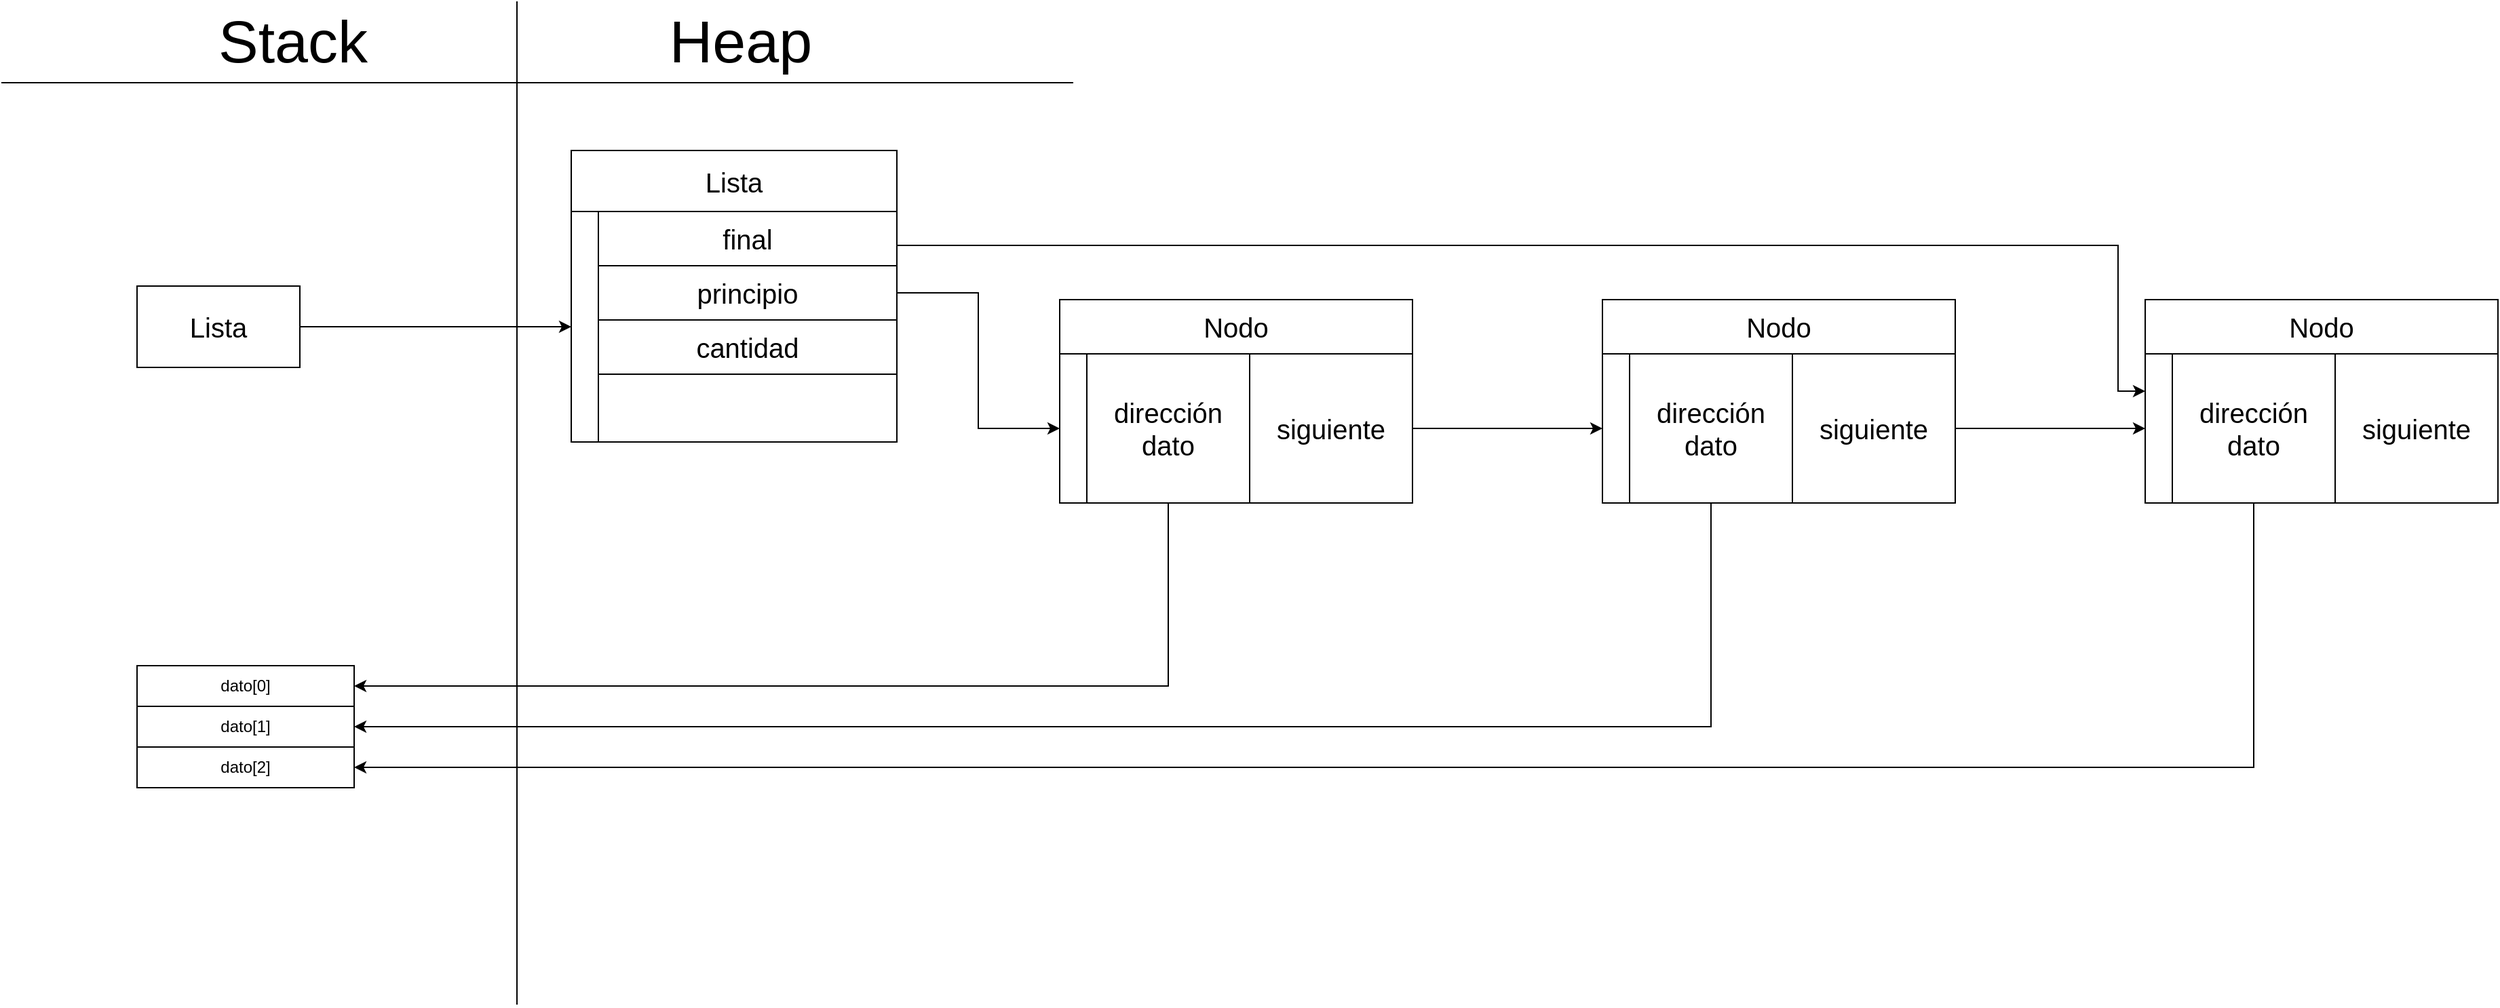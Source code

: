 <mxfile version="24.7.14">
  <diagram name="Page-1" id="jto-qtzXlHKbKDOFZij-">
    <mxGraphModel dx="1793" dy="985" grid="1" gridSize="10" guides="1" tooltips="1" connect="1" arrows="1" fold="1" page="1" pageScale="1" pageWidth="850" pageHeight="1100" math="0" shadow="0">
      <root>
        <mxCell id="0" />
        <mxCell id="1" parent="0" />
        <mxCell id="kgj0ZtWSBMvPHDnNzbXX-134" style="edgeStyle=orthogonalEdgeStyle;rounded=0;orthogonalLoop=1;jettySize=auto;html=1;entryX=0;entryY=0.5;entryDx=0;entryDy=0;" parent="1" source="kgj0ZtWSBMvPHDnNzbXX-1" edge="1">
          <mxGeometry relative="1" as="geometry">
            <mxPoint x="1200" y="335" as="targetPoint" />
          </mxGeometry>
        </mxCell>
        <mxCell id="kgj0ZtWSBMvPHDnNzbXX-1" value="" style="rounded=0;whiteSpace=wrap;html=1;" parent="1" vertex="1">
          <mxGeometry x="820" y="280" width="240" height="110" as="geometry" />
        </mxCell>
        <mxCell id="kgj0ZtWSBMvPHDnNzbXX-2" value="" style="endArrow=none;html=1;rounded=0;" parent="1" edge="1">
          <mxGeometry width="50" height="50" relative="1" as="geometry">
            <mxPoint x="400" y="760" as="sourcePoint" />
            <mxPoint x="400" y="20" as="targetPoint" />
          </mxGeometry>
        </mxCell>
        <mxCell id="kgj0ZtWSBMvPHDnNzbXX-3" value="" style="endArrow=none;html=1;rounded=0;" parent="1" edge="1">
          <mxGeometry width="50" height="50" relative="1" as="geometry">
            <mxPoint x="20" y="80" as="sourcePoint" />
            <mxPoint x="810" y="80" as="targetPoint" />
          </mxGeometry>
        </mxCell>
        <mxCell id="kgj0ZtWSBMvPHDnNzbXX-5" value="&lt;font style=&quot;font-size: 44px;&quot;&gt;Stack&lt;/font&gt;" style="text;html=1;align=center;verticalAlign=middle;whiteSpace=wrap;rounded=0;" parent="1" vertex="1">
          <mxGeometry x="70" y="20" width="330" height="60" as="geometry" />
        </mxCell>
        <mxCell id="kgj0ZtWSBMvPHDnNzbXX-6" value="&lt;span style=&quot;font-size: 44px;&quot;&gt;Heap&lt;/span&gt;" style="text;html=1;align=center;verticalAlign=middle;whiteSpace=wrap;rounded=0;" parent="1" vertex="1">
          <mxGeometry x="400" y="20" width="330" height="60" as="geometry" />
        </mxCell>
        <mxCell id="kgj0ZtWSBMvPHDnNzbXX-7" value="" style="endArrow=none;html=1;rounded=0;entryX=0.5;entryY=0;entryDx=0;entryDy=0;exitX=0.5;exitY=1;exitDx=0;exitDy=0;" parent="1" source="kgj0ZtWSBMvPHDnNzbXX-1" target="kgj0ZtWSBMvPHDnNzbXX-1" edge="1">
          <mxGeometry width="50" height="50" relative="1" as="geometry">
            <mxPoint x="920" y="360" as="sourcePoint" />
            <mxPoint x="970" y="310" as="targetPoint" />
          </mxGeometry>
        </mxCell>
        <mxCell id="kgj0ZtWSBMvPHDnNzbXX-9" value="&lt;font style=&quot;font-size: 20px;&quot;&gt;siguiente&lt;/font&gt;" style="text;html=1;align=center;verticalAlign=middle;whiteSpace=wrap;rounded=0;" parent="1" vertex="1">
          <mxGeometry x="960" y="320" width="80" height="30" as="geometry" />
        </mxCell>
        <mxCell id="kgj0ZtWSBMvPHDnNzbXX-32" value="" style="rounded=0;whiteSpace=wrap;html=1;" parent="1" vertex="1">
          <mxGeometry x="460" y="175" width="220" height="170" as="geometry" />
        </mxCell>
        <mxCell id="kgj0ZtWSBMvPHDnNzbXX-34" value="&lt;span style=&quot;font-size: 20px;&quot;&gt;cantidad&lt;/span&gt;" style="text;html=1;align=center;verticalAlign=middle;whiteSpace=wrap;rounded=0;strokeColor=default;" parent="1" vertex="1">
          <mxGeometry x="460" y="255" width="220" height="40" as="geometry" />
        </mxCell>
        <mxCell id="kgj0ZtWSBMvPHDnNzbXX-109" style="edgeStyle=orthogonalEdgeStyle;rounded=0;orthogonalLoop=1;jettySize=auto;html=1;entryX=0;entryY=0.5;entryDx=0;entryDy=0;" parent="1" source="kgj0ZtWSBMvPHDnNzbXX-36" target="kgj0ZtWSBMvPHDnNzbXX-84" edge="1">
          <mxGeometry relative="1" as="geometry" />
        </mxCell>
        <mxCell id="kgj0ZtWSBMvPHDnNzbXX-36" value="&lt;span style=&quot;font-size: 20px;&quot;&gt;principio&lt;/span&gt;" style="text;html=1;align=center;verticalAlign=middle;whiteSpace=wrap;rounded=0;strokeColor=default;" parent="1" vertex="1">
          <mxGeometry x="460" y="215" width="220" height="40" as="geometry" />
        </mxCell>
        <mxCell id="kgj0ZtWSBMvPHDnNzbXX-39" style="edgeStyle=orthogonalEdgeStyle;rounded=0;orthogonalLoop=1;jettySize=auto;html=1;" parent="1" source="kgj0ZtWSBMvPHDnNzbXX-38" target="kgj0ZtWSBMvPHDnNzbXX-40" edge="1">
          <mxGeometry relative="1" as="geometry">
            <mxPoint x="420" y="210" as="targetPoint" />
          </mxGeometry>
        </mxCell>
        <mxCell id="kgj0ZtWSBMvPHDnNzbXX-38" value="&lt;span style=&quot;font-size: 20px;&quot;&gt;Lista&lt;/span&gt;" style="rounded=0;whiteSpace=wrap;html=1;" parent="1" vertex="1">
          <mxGeometry x="120" y="230" width="120" height="60" as="geometry" />
        </mxCell>
        <mxCell id="kgj0ZtWSBMvPHDnNzbXX-40" value="" style="rounded=0;whiteSpace=wrap;html=1;" parent="1" vertex="1">
          <mxGeometry x="440" y="175" width="20" height="170" as="geometry" />
        </mxCell>
        <mxCell id="kgj0ZtWSBMvPHDnNzbXX-45" value="dato[0]" style="rounded=0;whiteSpace=wrap;html=1;" parent="1" vertex="1">
          <mxGeometry x="120" y="510" width="160" height="30" as="geometry" />
        </mxCell>
        <mxCell id="kgj0ZtWSBMvPHDnNzbXX-84" value="" style="rounded=0;whiteSpace=wrap;html=1;" parent="1" vertex="1">
          <mxGeometry x="800" y="280" width="20" height="110" as="geometry" />
        </mxCell>
        <mxCell id="kgj0ZtWSBMvPHDnNzbXX-110" value="&lt;span style=&quot;font-size: 20px;&quot;&gt;Lista&lt;/span&gt;" style="rounded=0;whiteSpace=wrap;html=1;" parent="1" vertex="1">
          <mxGeometry x="440" y="130" width="240" height="45" as="geometry" />
        </mxCell>
        <mxCell id="kgj0ZtWSBMvPHDnNzbXX-111" value="&lt;span style=&quot;font-size: 20px;&quot;&gt;Nodo&lt;/span&gt;" style="rounded=0;whiteSpace=wrap;html=1;" parent="1" vertex="1">
          <mxGeometry x="800" y="240" width="260" height="40" as="geometry" />
        </mxCell>
        <mxCell id="yrJoEXE7CaM3pGtu8LgF-4" style="edgeStyle=orthogonalEdgeStyle;rounded=0;orthogonalLoop=1;jettySize=auto;html=1;entryX=1;entryY=0.5;entryDx=0;entryDy=0;" edge="1" parent="1" source="yrJoEXE7CaM3pGtu8LgF-1" target="kgj0ZtWSBMvPHDnNzbXX-45">
          <mxGeometry relative="1" as="geometry">
            <mxPoint x="880" y="530" as="targetPoint" />
            <Array as="points">
              <mxPoint x="880" y="525" />
            </Array>
          </mxGeometry>
        </mxCell>
        <mxCell id="yrJoEXE7CaM3pGtu8LgF-1" value="&lt;span style=&quot;font-size: 20px;&quot;&gt;dirección&lt;/span&gt;&lt;div&gt;&lt;span style=&quot;font-size: 20px;&quot;&gt;dato&lt;/span&gt;&lt;/div&gt;" style="rounded=0;whiteSpace=wrap;html=1;" vertex="1" parent="1">
          <mxGeometry x="820" y="280" width="120" height="110" as="geometry" />
        </mxCell>
        <mxCell id="yrJoEXE7CaM3pGtu8LgF-23" style="edgeStyle=orthogonalEdgeStyle;rounded=0;orthogonalLoop=1;jettySize=auto;html=1;entryX=0;entryY=0.25;entryDx=0;entryDy=0;" edge="1" parent="1" source="yrJoEXE7CaM3pGtu8LgF-2" target="yrJoEXE7CaM3pGtu8LgF-18">
          <mxGeometry relative="1" as="geometry">
            <mxPoint x="1530" y="300" as="targetPoint" />
            <Array as="points">
              <mxPoint x="1580" y="200" />
              <mxPoint x="1580" y="308" />
            </Array>
          </mxGeometry>
        </mxCell>
        <mxCell id="yrJoEXE7CaM3pGtu8LgF-2" value="&lt;span style=&quot;font-size: 20px;&quot;&gt;final&lt;/span&gt;" style="text;html=1;align=center;verticalAlign=middle;whiteSpace=wrap;rounded=0;strokeColor=default;" vertex="1" parent="1">
          <mxGeometry x="460" y="175" width="220" height="40" as="geometry" />
        </mxCell>
        <mxCell id="yrJoEXE7CaM3pGtu8LgF-5" value="dato[1]" style="rounded=0;whiteSpace=wrap;html=1;" vertex="1" parent="1">
          <mxGeometry x="120" y="540" width="160" height="30" as="geometry" />
        </mxCell>
        <mxCell id="yrJoEXE7CaM3pGtu8LgF-6" value="dato[2]" style="rounded=0;whiteSpace=wrap;html=1;" vertex="1" parent="1">
          <mxGeometry x="120" y="570" width="160" height="30" as="geometry" />
        </mxCell>
        <mxCell id="yrJoEXE7CaM3pGtu8LgF-7" style="edgeStyle=orthogonalEdgeStyle;rounded=0;orthogonalLoop=1;jettySize=auto;html=1;entryX=0;entryY=0.5;entryDx=0;entryDy=0;" edge="1" parent="1" source="yrJoEXE7CaM3pGtu8LgF-8">
          <mxGeometry relative="1" as="geometry">
            <mxPoint x="1600" y="335" as="targetPoint" />
          </mxGeometry>
        </mxCell>
        <mxCell id="yrJoEXE7CaM3pGtu8LgF-8" value="" style="rounded=0;whiteSpace=wrap;html=1;" vertex="1" parent="1">
          <mxGeometry x="1220" y="280" width="240" height="110" as="geometry" />
        </mxCell>
        <mxCell id="yrJoEXE7CaM3pGtu8LgF-9" value="" style="endArrow=none;html=1;rounded=0;entryX=0.5;entryY=0;entryDx=0;entryDy=0;exitX=0.5;exitY=1;exitDx=0;exitDy=0;" edge="1" parent="1" source="yrJoEXE7CaM3pGtu8LgF-8" target="yrJoEXE7CaM3pGtu8LgF-8">
          <mxGeometry width="50" height="50" relative="1" as="geometry">
            <mxPoint x="1320" y="360" as="sourcePoint" />
            <mxPoint x="1370" y="310" as="targetPoint" />
          </mxGeometry>
        </mxCell>
        <mxCell id="yrJoEXE7CaM3pGtu8LgF-10" value="&lt;font style=&quot;font-size: 20px;&quot;&gt;siguiente&lt;/font&gt;" style="text;html=1;align=center;verticalAlign=middle;whiteSpace=wrap;rounded=0;" vertex="1" parent="1">
          <mxGeometry x="1360" y="320" width="80" height="30" as="geometry" />
        </mxCell>
        <mxCell id="yrJoEXE7CaM3pGtu8LgF-11" value="" style="rounded=0;whiteSpace=wrap;html=1;" vertex="1" parent="1">
          <mxGeometry x="1200" y="280" width="20" height="110" as="geometry" />
        </mxCell>
        <mxCell id="yrJoEXE7CaM3pGtu8LgF-12" value="&lt;span style=&quot;font-size: 20px;&quot;&gt;Nodo&lt;/span&gt;" style="rounded=0;whiteSpace=wrap;html=1;" vertex="1" parent="1">
          <mxGeometry x="1200" y="240" width="260" height="40" as="geometry" />
        </mxCell>
        <mxCell id="yrJoEXE7CaM3pGtu8LgF-21" style="edgeStyle=orthogonalEdgeStyle;rounded=0;orthogonalLoop=1;jettySize=auto;html=1;entryX=1;entryY=0.5;entryDx=0;entryDy=0;" edge="1" parent="1" source="yrJoEXE7CaM3pGtu8LgF-13" target="yrJoEXE7CaM3pGtu8LgF-5">
          <mxGeometry relative="1" as="geometry">
            <Array as="points">
              <mxPoint x="1280" y="555" />
            </Array>
          </mxGeometry>
        </mxCell>
        <mxCell id="yrJoEXE7CaM3pGtu8LgF-13" value="&lt;span style=&quot;font-size: 20px;&quot;&gt;dirección&lt;/span&gt;&lt;div&gt;&lt;span style=&quot;font-size: 20px;&quot;&gt;dato&lt;/span&gt;&lt;/div&gt;" style="rounded=0;whiteSpace=wrap;html=1;" vertex="1" parent="1">
          <mxGeometry x="1220" y="280" width="120" height="110" as="geometry" />
        </mxCell>
        <mxCell id="yrJoEXE7CaM3pGtu8LgF-15" value="" style="rounded=0;whiteSpace=wrap;html=1;" vertex="1" parent="1">
          <mxGeometry x="1620" y="280" width="240" height="110" as="geometry" />
        </mxCell>
        <mxCell id="yrJoEXE7CaM3pGtu8LgF-16" value="" style="endArrow=none;html=1;rounded=0;entryX=0.5;entryY=0;entryDx=0;entryDy=0;exitX=0.5;exitY=1;exitDx=0;exitDy=0;" edge="1" parent="1" source="yrJoEXE7CaM3pGtu8LgF-15" target="yrJoEXE7CaM3pGtu8LgF-15">
          <mxGeometry width="50" height="50" relative="1" as="geometry">
            <mxPoint x="1720" y="360" as="sourcePoint" />
            <mxPoint x="1770" y="310" as="targetPoint" />
          </mxGeometry>
        </mxCell>
        <mxCell id="yrJoEXE7CaM3pGtu8LgF-17" value="&lt;font style=&quot;font-size: 20px;&quot;&gt;siguiente&lt;/font&gt;" style="text;html=1;align=center;verticalAlign=middle;whiteSpace=wrap;rounded=0;" vertex="1" parent="1">
          <mxGeometry x="1760" y="320" width="80" height="30" as="geometry" />
        </mxCell>
        <mxCell id="yrJoEXE7CaM3pGtu8LgF-18" value="" style="rounded=0;whiteSpace=wrap;html=1;" vertex="1" parent="1">
          <mxGeometry x="1600" y="280" width="20" height="110" as="geometry" />
        </mxCell>
        <mxCell id="yrJoEXE7CaM3pGtu8LgF-19" value="&lt;span style=&quot;font-size: 20px;&quot;&gt;Nodo&lt;/span&gt;" style="rounded=0;whiteSpace=wrap;html=1;" vertex="1" parent="1">
          <mxGeometry x="1600" y="240" width="260" height="40" as="geometry" />
        </mxCell>
        <mxCell id="yrJoEXE7CaM3pGtu8LgF-22" style="edgeStyle=orthogonalEdgeStyle;rounded=0;orthogonalLoop=1;jettySize=auto;html=1;entryX=1;entryY=0.5;entryDx=0;entryDy=0;" edge="1" parent="1" source="yrJoEXE7CaM3pGtu8LgF-20" target="yrJoEXE7CaM3pGtu8LgF-6">
          <mxGeometry relative="1" as="geometry">
            <Array as="points">
              <mxPoint x="1680" y="585" />
            </Array>
          </mxGeometry>
        </mxCell>
        <mxCell id="yrJoEXE7CaM3pGtu8LgF-20" value="&lt;span style=&quot;font-size: 20px;&quot;&gt;dirección&lt;/span&gt;&lt;div&gt;&lt;span style=&quot;font-size: 20px;&quot;&gt;dato&lt;/span&gt;&lt;/div&gt;" style="rounded=0;whiteSpace=wrap;html=1;" vertex="1" parent="1">
          <mxGeometry x="1620" y="280" width="120" height="110" as="geometry" />
        </mxCell>
      </root>
    </mxGraphModel>
  </diagram>
</mxfile>
